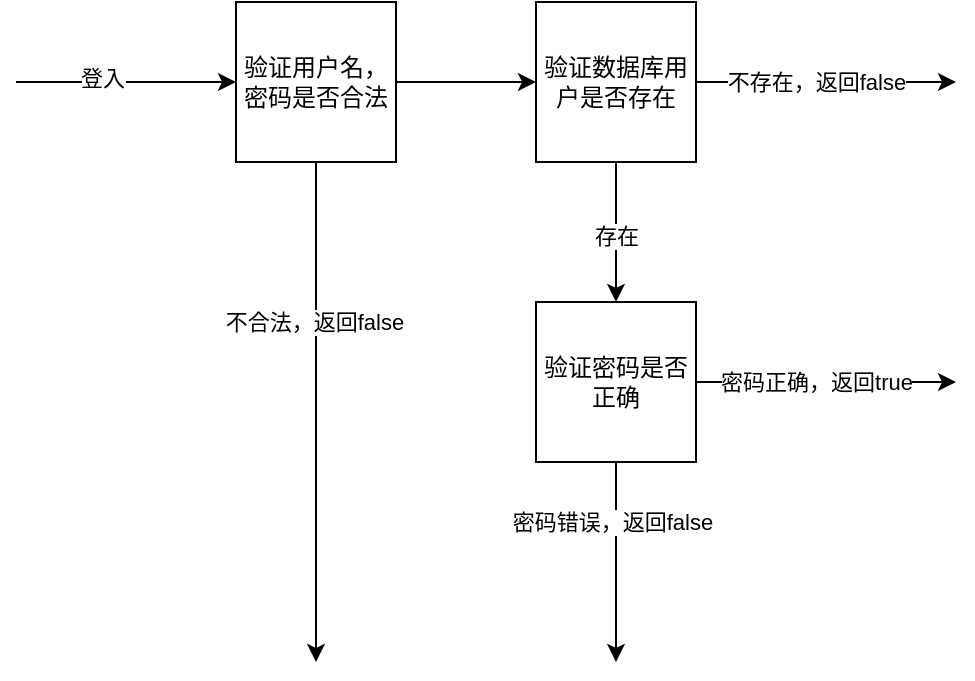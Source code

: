 <mxfile>
    <diagram id="kAJDAn1nE_PTIobSrren" name="第 1 页">
        <mxGraphModel dx="764" dy="539" grid="1" gridSize="10" guides="1" tooltips="1" connect="1" arrows="1" fold="1" page="1" pageScale="1" pageWidth="827" pageHeight="1169" math="0" shadow="0">
            <root>
                <mxCell id="0"/>
                <mxCell id="1" parent="0"/>
                <mxCell id="5" style="edgeStyle=none;html=1;" edge="1" parent="1" source="2" target="6">
                    <mxGeometry relative="1" as="geometry">
                        <mxPoint x="370" y="290" as="targetPoint"/>
                    </mxGeometry>
                </mxCell>
                <mxCell id="17" style="edgeStyle=none;html=1;" edge="1" parent="1" source="2">
                    <mxGeometry relative="1" as="geometry">
                        <mxPoint x="220" y="580" as="targetPoint"/>
                    </mxGeometry>
                </mxCell>
                <mxCell id="18" value="不合法，返回false" style="edgeLabel;html=1;align=center;verticalAlign=middle;resizable=0;points=[];" vertex="1" connectable="0" parent="17">
                    <mxGeometry x="-0.36" y="-1" relative="1" as="geometry">
                        <mxPoint as="offset"/>
                    </mxGeometry>
                </mxCell>
                <mxCell id="2" value="验证用户名，密码是否合法" style="whiteSpace=wrap;html=1;aspect=fixed;" vertex="1" parent="1">
                    <mxGeometry x="180" y="250" width="80" height="80" as="geometry"/>
                </mxCell>
                <mxCell id="3" value="" style="endArrow=classic;html=1;entryX=0;entryY=0.5;entryDx=0;entryDy=0;" edge="1" parent="1" target="2">
                    <mxGeometry width="50" height="50" relative="1" as="geometry">
                        <mxPoint x="70" y="290" as="sourcePoint"/>
                        <mxPoint x="180" y="280" as="targetPoint"/>
                    </mxGeometry>
                </mxCell>
                <mxCell id="4" value="登入" style="edgeLabel;html=1;align=center;verticalAlign=middle;resizable=0;points=[];" vertex="1" connectable="0" parent="3">
                    <mxGeometry x="-0.218" y="2" relative="1" as="geometry">
                        <mxPoint as="offset"/>
                    </mxGeometry>
                </mxCell>
                <mxCell id="7" style="edgeStyle=none;html=1;" edge="1" parent="1" source="6">
                    <mxGeometry relative="1" as="geometry">
                        <mxPoint x="540" y="290" as="targetPoint"/>
                    </mxGeometry>
                </mxCell>
                <mxCell id="8" value="不存在，返回false" style="edgeLabel;html=1;align=center;verticalAlign=middle;resizable=0;points=[];" vertex="1" connectable="0" parent="7">
                    <mxGeometry x="-0.292" y="1" relative="1" as="geometry">
                        <mxPoint x="14" y="1" as="offset"/>
                    </mxGeometry>
                </mxCell>
                <mxCell id="9" style="edgeStyle=none;html=1;" edge="1" parent="1" source="6" target="10">
                    <mxGeometry relative="1" as="geometry">
                        <mxPoint x="370" y="400" as="targetPoint"/>
                    </mxGeometry>
                </mxCell>
                <mxCell id="11" value="存在" style="edgeLabel;html=1;align=center;verticalAlign=middle;resizable=0;points=[];" vertex="1" connectable="0" parent="9">
                    <mxGeometry x="-0.484" y="-2" relative="1" as="geometry">
                        <mxPoint x="2" y="19" as="offset"/>
                    </mxGeometry>
                </mxCell>
                <mxCell id="6" value="验证数据库用户是否存在" style="whiteSpace=wrap;html=1;aspect=fixed;" vertex="1" parent="1">
                    <mxGeometry x="330" y="250" width="80" height="80" as="geometry"/>
                </mxCell>
                <mxCell id="12" style="edgeStyle=none;html=1;" edge="1" parent="1" source="10">
                    <mxGeometry relative="1" as="geometry">
                        <mxPoint x="540" y="440" as="targetPoint"/>
                    </mxGeometry>
                </mxCell>
                <mxCell id="13" value="密码正确，返回true" style="edgeLabel;html=1;align=center;verticalAlign=middle;resizable=0;points=[];" vertex="1" connectable="0" parent="12">
                    <mxGeometry x="-0.324" y="1" relative="1" as="geometry">
                        <mxPoint x="16" y="1" as="offset"/>
                    </mxGeometry>
                </mxCell>
                <mxCell id="15" style="edgeStyle=none;html=1;" edge="1" parent="1" source="10">
                    <mxGeometry relative="1" as="geometry">
                        <mxPoint x="370" y="580" as="targetPoint"/>
                    </mxGeometry>
                </mxCell>
                <mxCell id="16" value="密码错误，返回false" style="edgeLabel;html=1;align=center;verticalAlign=middle;resizable=0;points=[];" vertex="1" connectable="0" parent="15">
                    <mxGeometry x="-0.414" y="-2" relative="1" as="geometry">
                        <mxPoint as="offset"/>
                    </mxGeometry>
                </mxCell>
                <mxCell id="10" value="验证密码是否正确" style="whiteSpace=wrap;html=1;aspect=fixed;" vertex="1" parent="1">
                    <mxGeometry x="330" y="400" width="80" height="80" as="geometry"/>
                </mxCell>
            </root>
        </mxGraphModel>
    </diagram>
</mxfile>